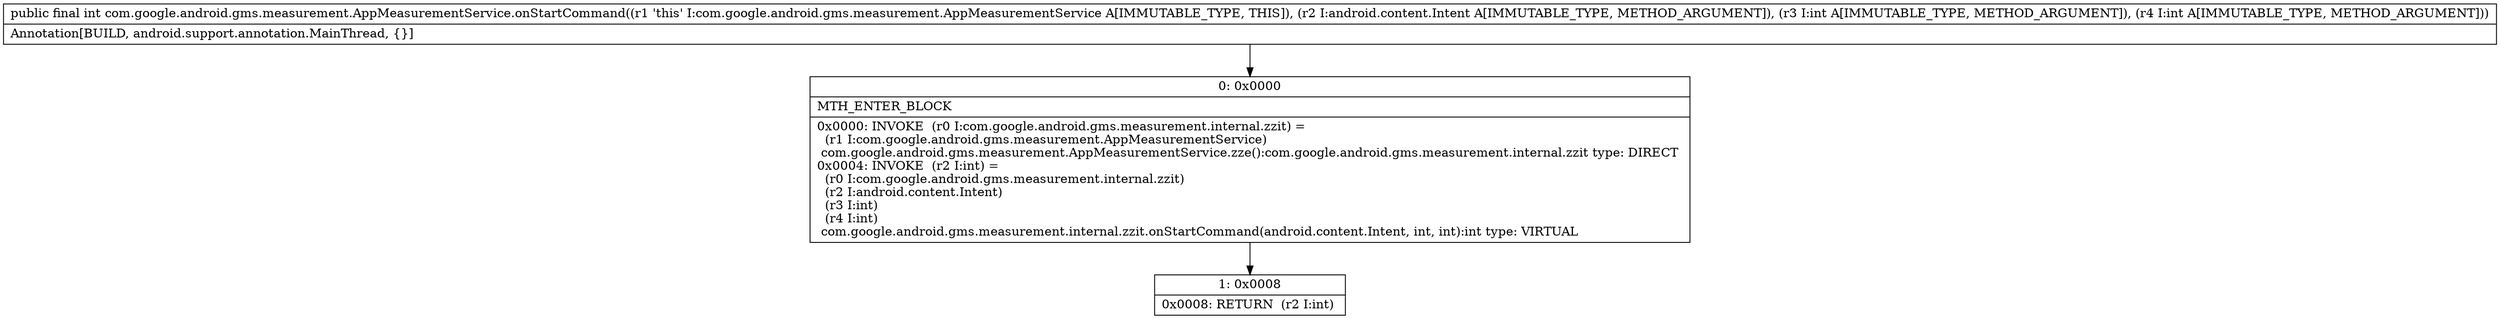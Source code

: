 digraph "CFG forcom.google.android.gms.measurement.AppMeasurementService.onStartCommand(Landroid\/content\/Intent;II)I" {
Node_0 [shape=record,label="{0\:\ 0x0000|MTH_ENTER_BLOCK\l|0x0000: INVOKE  (r0 I:com.google.android.gms.measurement.internal.zzit) = \l  (r1 I:com.google.android.gms.measurement.AppMeasurementService)\l com.google.android.gms.measurement.AppMeasurementService.zze():com.google.android.gms.measurement.internal.zzit type: DIRECT \l0x0004: INVOKE  (r2 I:int) = \l  (r0 I:com.google.android.gms.measurement.internal.zzit)\l  (r2 I:android.content.Intent)\l  (r3 I:int)\l  (r4 I:int)\l com.google.android.gms.measurement.internal.zzit.onStartCommand(android.content.Intent, int, int):int type: VIRTUAL \l}"];
Node_1 [shape=record,label="{1\:\ 0x0008|0x0008: RETURN  (r2 I:int) \l}"];
MethodNode[shape=record,label="{public final int com.google.android.gms.measurement.AppMeasurementService.onStartCommand((r1 'this' I:com.google.android.gms.measurement.AppMeasurementService A[IMMUTABLE_TYPE, THIS]), (r2 I:android.content.Intent A[IMMUTABLE_TYPE, METHOD_ARGUMENT]), (r3 I:int A[IMMUTABLE_TYPE, METHOD_ARGUMENT]), (r4 I:int A[IMMUTABLE_TYPE, METHOD_ARGUMENT]))  | Annotation[BUILD, android.support.annotation.MainThread, \{\}]\l}"];
MethodNode -> Node_0;
Node_0 -> Node_1;
}

